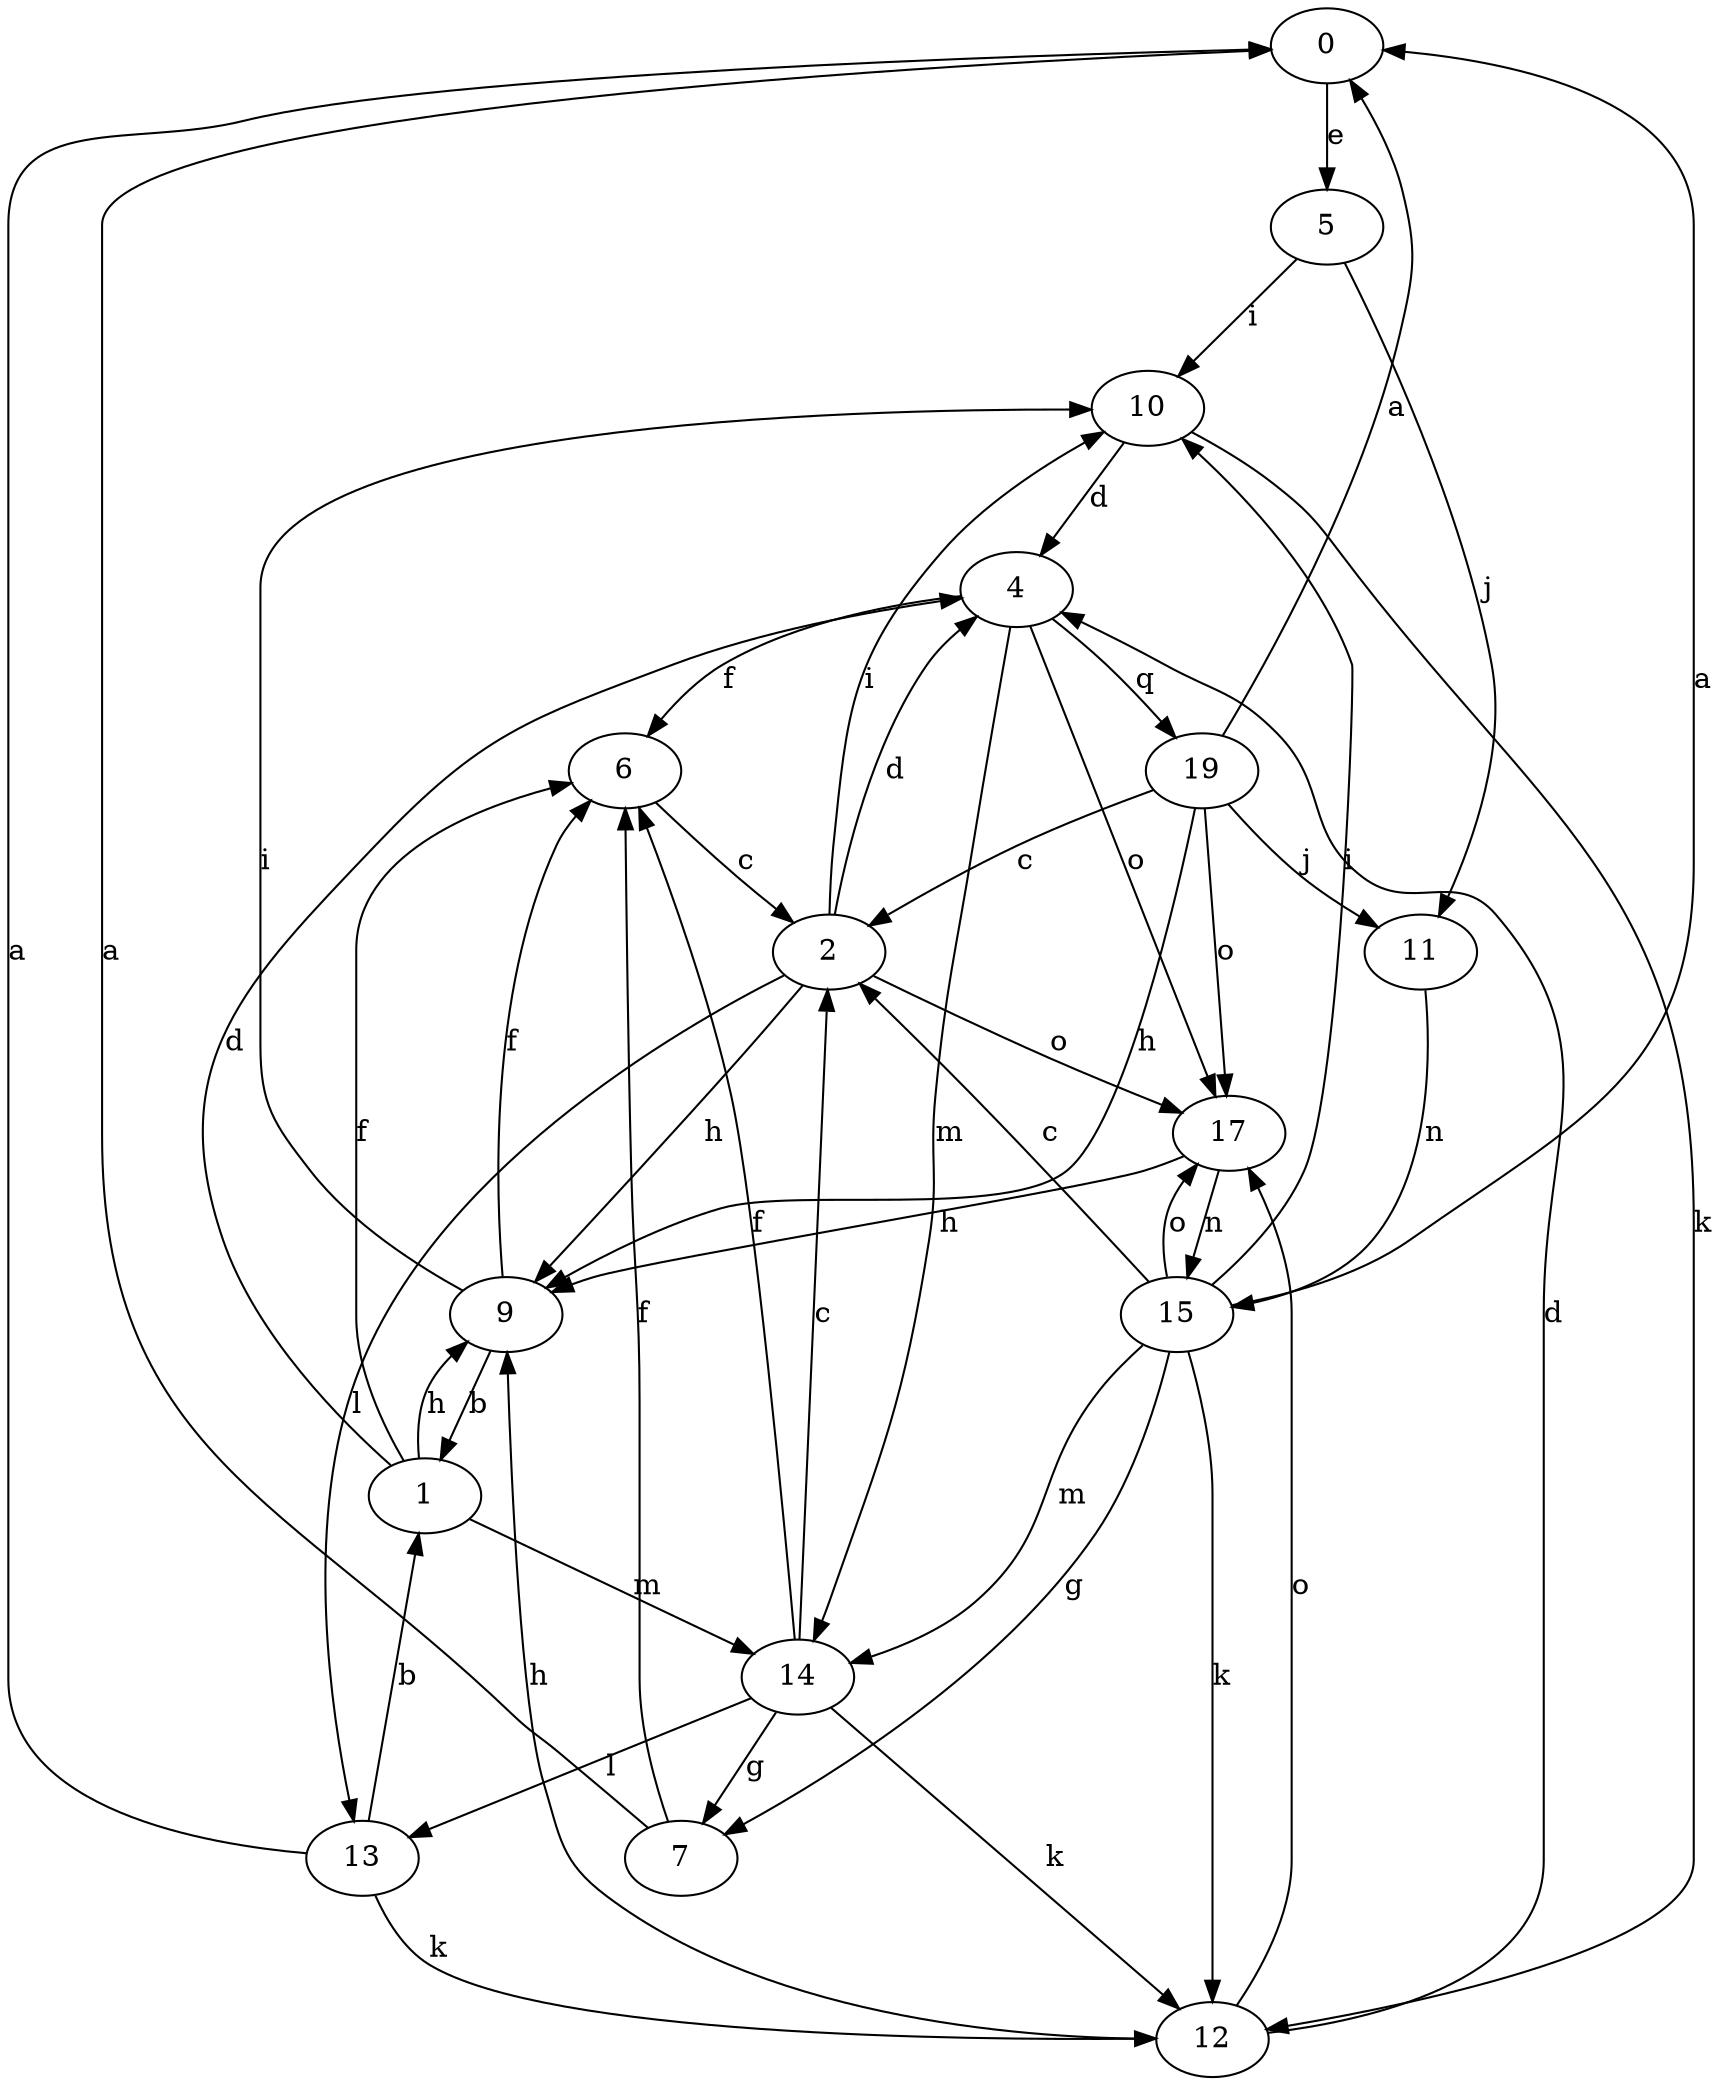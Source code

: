 strict digraph  {
0;
1;
2;
4;
5;
6;
7;
9;
10;
11;
12;
13;
14;
15;
17;
19;
0 -> 5  [label=e];
1 -> 4  [label=d];
1 -> 6  [label=f];
1 -> 9  [label=h];
1 -> 14  [label=m];
2 -> 4  [label=d];
2 -> 9  [label=h];
2 -> 10  [label=i];
2 -> 13  [label=l];
2 -> 17  [label=o];
4 -> 6  [label=f];
4 -> 14  [label=m];
4 -> 17  [label=o];
4 -> 19  [label=q];
5 -> 10  [label=i];
5 -> 11  [label=j];
6 -> 2  [label=c];
7 -> 0  [label=a];
7 -> 6  [label=f];
9 -> 1  [label=b];
9 -> 6  [label=f];
9 -> 10  [label=i];
10 -> 4  [label=d];
10 -> 12  [label=k];
11 -> 15  [label=n];
12 -> 4  [label=d];
12 -> 9  [label=h];
12 -> 17  [label=o];
13 -> 0  [label=a];
13 -> 1  [label=b];
13 -> 12  [label=k];
14 -> 2  [label=c];
14 -> 6  [label=f];
14 -> 7  [label=g];
14 -> 12  [label=k];
14 -> 13  [label=l];
15 -> 0  [label=a];
15 -> 2  [label=c];
15 -> 7  [label=g];
15 -> 10  [label=i];
15 -> 12  [label=k];
15 -> 14  [label=m];
15 -> 17  [label=o];
17 -> 9  [label=h];
17 -> 15  [label=n];
19 -> 0  [label=a];
19 -> 2  [label=c];
19 -> 9  [label=h];
19 -> 11  [label=j];
19 -> 17  [label=o];
}
